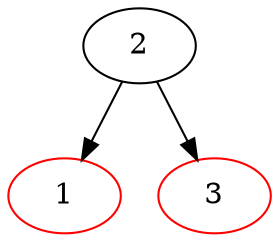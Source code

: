 digraph RedBlackTree {
2 [label="2", color=black];
2 -> 1;
1 [label="1", color=red];
2 -> 3;
3 [label="3", color=red];
}
